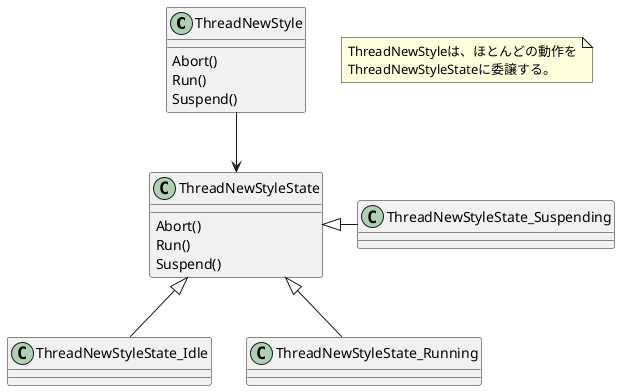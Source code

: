 @startuml

class ThreadNewStyle {
    Abort()
    Run()
    Suspend()
}

class ThreadNewStyleState {
    Abort()
    Run()
    Suspend()
}

ThreadNewStyleState <-up- ThreadNewStyle

ThreadNewStyleState_Idle       -up-|> ThreadNewStyleState
ThreadNewStyleState_Running    -up-|> ThreadNewStyleState
ThreadNewStyleState_Suspending -left-|> ThreadNewStyleState

note as N
ThreadNewStyleは、ほとんどの動作を
ThreadNewStyleStateに委譲する。
end note

@enduml

